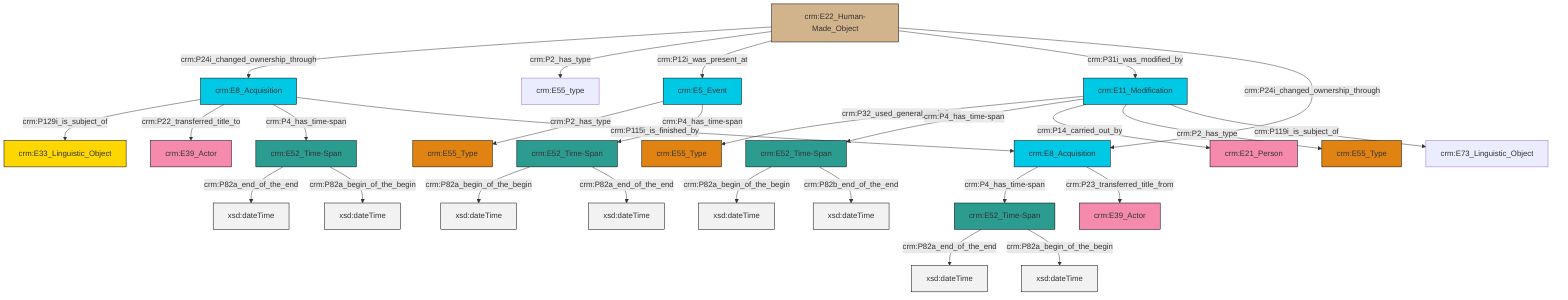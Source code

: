 graph TD
classDef Literal fill:#f2f2f2,stroke:#000000;
classDef CRM_Entity fill:#FFFFFF,stroke:#000000;
classDef Temporal_Entity fill:#00C9E6, stroke:#000000;
classDef Type fill:#E18312, stroke:#000000;
classDef Time-Span fill:#2C9C91, stroke:#000000;
classDef Appellation fill:#FFEB7F, stroke:#000000;
classDef Place fill:#008836, stroke:#000000;
classDef Persistent_Item fill:#B266B2, stroke:#000000;
classDef Conceptual_Object fill:#FFD700, stroke:#000000;
classDef Physical_Thing fill:#D2B48C, stroke:#000000;
classDef Actor fill:#f58aad, stroke:#000000;
classDef PC_Classes fill:#4ce600, stroke:#000000;
classDef Multi fill:#cccccc,stroke:#000000;

0["crm:E11_Modification"]:::Temporal_Entity -->|crm:P32_used_general_technique| 1["crm:E55_Type"]:::Type
3["crm:E22_Human-Made_Object"]:::Physical_Thing -->|crm:P24i_changed_ownership_through| 4["crm:E8_Acquisition"]:::Temporal_Entity
3["crm:E22_Human-Made_Object"]:::Physical_Thing -->|crm:P2_has_type| 5["crm:E55_type"]:::Default
0["crm:E11_Modification"]:::Temporal_Entity -->|crm:P4_has_time-span| 10["crm:E52_Time-Span"]:::Time-Span
3["crm:E22_Human-Made_Object"]:::Physical_Thing -->|crm:P12i_was_present_at| 6["crm:E5_Event"]:::Temporal_Entity
0["crm:E11_Modification"]:::Temporal_Entity -->|crm:P14_carried_out_by| 8["crm:E21_Person"]:::Actor
0["crm:E11_Modification"]:::Temporal_Entity -->|crm:P2_has_type| 14["crm:E55_Type"]:::Type
4["crm:E8_Acquisition"]:::Temporal_Entity -->|crm:P129i_is_subject_of| 15["crm:E33_Linguistic_Object"]:::Conceptual_Object
4["crm:E8_Acquisition"]:::Temporal_Entity -->|crm:P22_transferred_title_to| 16["crm:E39_Actor"]:::Actor
3["crm:E22_Human-Made_Object"]:::Physical_Thing -->|crm:P31i_was_modified_by| 0["crm:E11_Modification"]:::Temporal_Entity
11["crm:E8_Acquisition"]:::Temporal_Entity -->|crm:P4_has_time-span| 24["crm:E52_Time-Span"]:::Time-Span
0["crm:E11_Modification"]:::Temporal_Entity -->|crm:P119i_is_subject_of| 25["crm:E73_Linguistic_Object"]:::Default
18["crm:E52_Time-Span"]:::Time-Span -->|crm:P82a_end_of_the_end| 28[xsd:dateTime]:::Literal
10["crm:E52_Time-Span"]:::Time-Span -->|crm:P82a_begin_of_the_begin| 29[xsd:dateTime]:::Literal
24["crm:E52_Time-Span"]:::Time-Span -->|crm:P82a_end_of_the_end| 30[xsd:dateTime]:::Literal
3["crm:E22_Human-Made_Object"]:::Physical_Thing -->|crm:P24i_changed_ownership_through| 11["crm:E8_Acquisition"]:::Temporal_Entity
4["crm:E8_Acquisition"]:::Temporal_Entity -->|crm:P4_has_time-span| 18["crm:E52_Time-Span"]:::Time-Span
22["crm:E52_Time-Span"]:::Time-Span -->|crm:P82a_begin_of_the_begin| 31[xsd:dateTime]:::Literal
10["crm:E52_Time-Span"]:::Time-Span -->|crm:P82b_end_of_the_end| 34[xsd:dateTime]:::Literal
18["crm:E52_Time-Span"]:::Time-Span -->|crm:P82a_begin_of_the_begin| 36[xsd:dateTime]:::Literal
24["crm:E52_Time-Span"]:::Time-Span -->|crm:P82a_begin_of_the_begin| 37[xsd:dateTime]:::Literal
6["crm:E5_Event"]:::Temporal_Entity -->|crm:P2_has_type| 40["crm:E55_Type"]:::Type
6["crm:E5_Event"]:::Temporal_Entity -->|crm:P4_has_time-span| 22["crm:E52_Time-Span"]:::Time-Span
22["crm:E52_Time-Span"]:::Time-Span -->|crm:P82a_end_of_the_end| 41[xsd:dateTime]:::Literal
4["crm:E8_Acquisition"]:::Temporal_Entity -->|crm:P115i_is_finished_by| 11["crm:E8_Acquisition"]:::Temporal_Entity
11["crm:E8_Acquisition"]:::Temporal_Entity -->|crm:P23_transferred_title_from| 26["crm:E39_Actor"]:::Actor